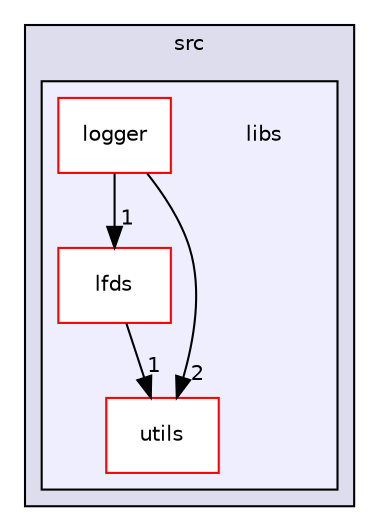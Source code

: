 digraph "/home/nyarosu/repos/hft/src/libs" {
  compound=true
  node [ fontsize="10", fontname="Helvetica"];
  edge [ labelfontsize="10", labelfontname="Helvetica"];
  subgraph clusterdir_68267d1309a1af8e8297ef4c3efbcdba {
    graph [ bgcolor="#ddddee", pencolor="black", label="src" fontname="Helvetica", fontsize="10", URL="dir_68267d1309a1af8e8297ef4c3efbcdba.html"]
  subgraph clusterdir_87a455bccb09a92130c26a11a880c98a {
    graph [ bgcolor="#eeeeff", pencolor="black", label="" URL="dir_87a455bccb09a92130c26a11a880c98a.html"];
    dir_87a455bccb09a92130c26a11a880c98a [shape=plaintext label="libs"];
  dir_f5ecc940fd1d9164c9f5ec8343d73055 [shape=box label="lfds" fillcolor="white" style="filled" color="red" URL="dir_f5ecc940fd1d9164c9f5ec8343d73055.html"];
  dir_6a7bb23dbf160e8ec7a7827a8b667fa7 [shape=box label="logger" fillcolor="white" style="filled" color="red" URL="dir_6a7bb23dbf160e8ec7a7827a8b667fa7.html"];
  dir_0613198e77a9b173fe3ff0a50633b455 [shape=box label="utils" fillcolor="white" style="filled" color="red" URL="dir_0613198e77a9b173fe3ff0a50633b455.html"];
  }
  }
  dir_f5ecc940fd1d9164c9f5ec8343d73055->dir_0613198e77a9b173fe3ff0a50633b455 [headlabel="1", labeldistance=1.5 headhref="dir_000003_000010.html"];
  dir_6a7bb23dbf160e8ec7a7827a8b667fa7->dir_f5ecc940fd1d9164c9f5ec8343d73055 [headlabel="1", labeldistance=1.5 headhref="dir_000006_000003.html"];
  dir_6a7bb23dbf160e8ec7a7827a8b667fa7->dir_0613198e77a9b173fe3ff0a50633b455 [headlabel="2", labeldistance=1.5 headhref="dir_000006_000010.html"];
}
